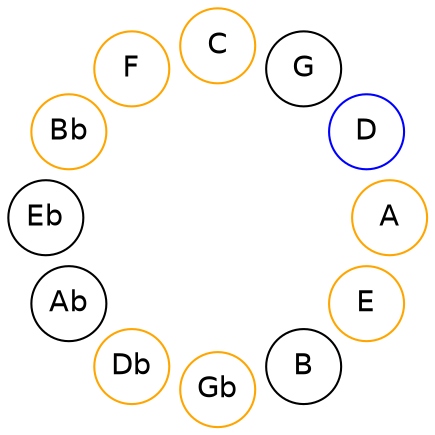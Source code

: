 
graph {

layout = circo;
mindist = .1

node [shape = circle, fontname = Helvetica, margin = 0]
edge [style=invis]

subgraph 1 {
	E -- B -- Gb -- Db -- Ab -- Eb -- Bb -- F -- C -- G -- D -- A -- E
}

E [color=orange];
Gb [color=orange];
Db [color=orange];
Bb [color=orange];
F [color=orange];
C [color=orange];
D [color=blue];
A [color=orange];
}

